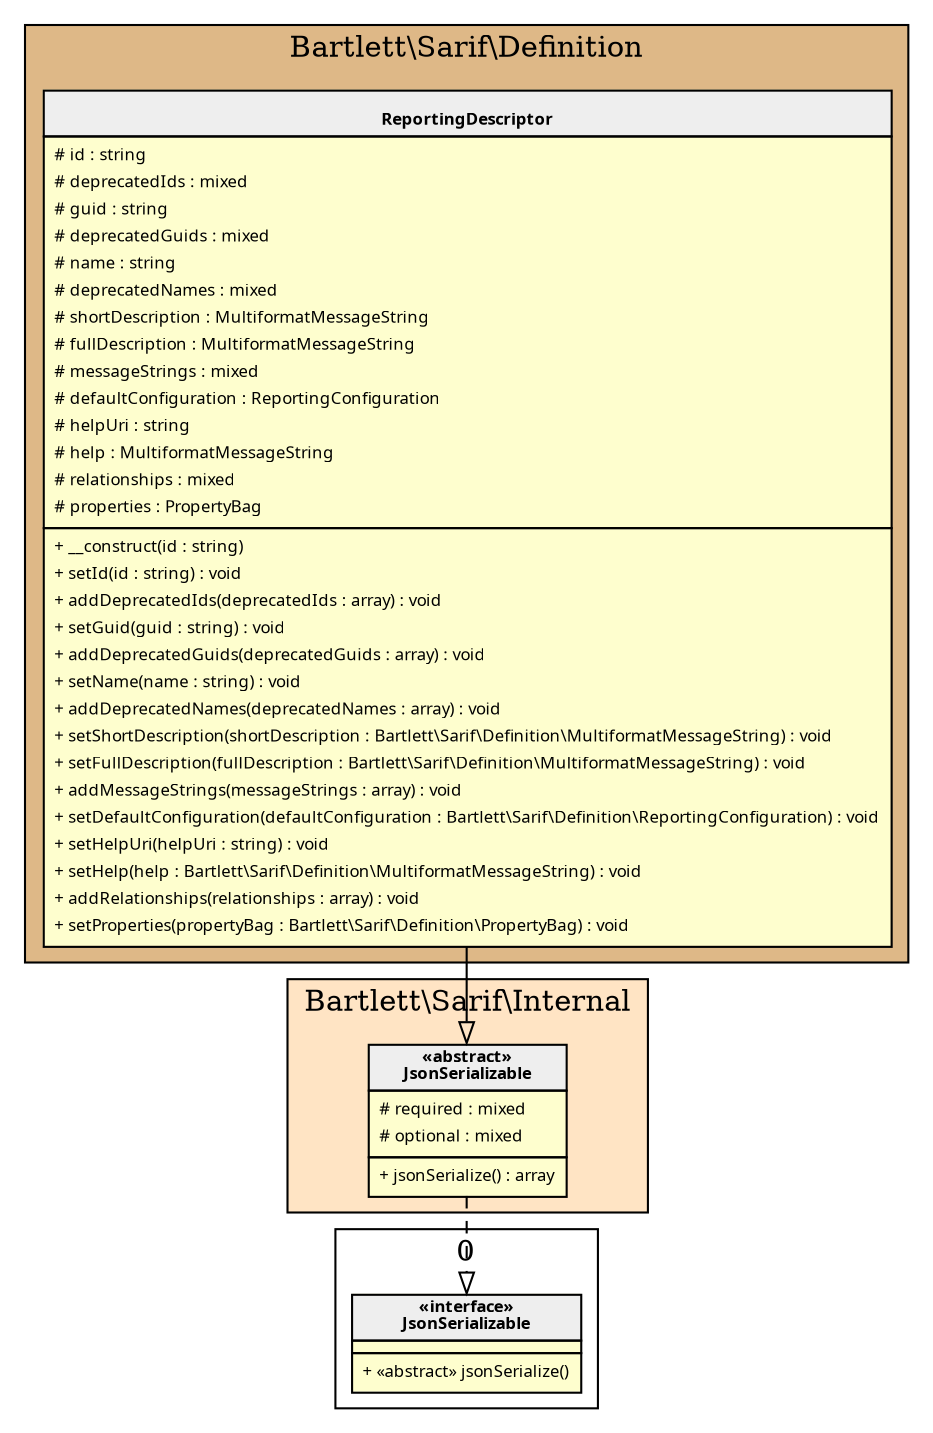 digraph {
  graph [name="G" overlap="false" rankdir="TB" bgcolor="transparent"]
  node [fontname="Verdana" fontsize=8 shape="none" margin=0 fillcolor="#FEFECE" style="filled"]
  edge [fontname="Verdana" fontsize=8]
  subgraph cluster_0 {
    graph [bgcolor="BurlyWood"]
    label = "Bartlett\\Sarif\\Definition"
    "Bartlett\\Sarif\\Definition\\ReportingDescriptor" [shape="none" label=<
<table cellspacing="0" border="0" cellborder="1">
    <tr><td bgcolor="#eeeeee"><b><br/>ReportingDescriptor</b></td></tr>
    <tr><td><table border="0" cellspacing="0" cellpadding="2">
    <tr><td align="left"># id : string</td></tr>
    <tr><td align="left"># deprecatedIds : mixed</td></tr>
    <tr><td align="left"># guid : string</td></tr>
    <tr><td align="left"># deprecatedGuids : mixed</td></tr>
    <tr><td align="left"># name : string</td></tr>
    <tr><td align="left"># deprecatedNames : mixed</td></tr>
    <tr><td align="left"># shortDescription : MultiformatMessageString</td></tr>
    <tr><td align="left"># fullDescription : MultiformatMessageString</td></tr>
    <tr><td align="left"># messageStrings : mixed</td></tr>
    <tr><td align="left"># defaultConfiguration : ReportingConfiguration</td></tr>
    <tr><td align="left"># helpUri : string</td></tr>
    <tr><td align="left"># help : MultiformatMessageString</td></tr>
    <tr><td align="left"># relationships : mixed</td></tr>
    <tr><td align="left"># properties : PropertyBag</td></tr>
</table></td></tr>
    <tr><td><table border="0" cellspacing="0" cellpadding="2">
    <tr><td align="left">+ __construct(id : string)</td></tr>
    <tr><td align="left">+ setId(id : string) : void</td></tr>
    <tr><td align="left">+ addDeprecatedIds(deprecatedIds : array) : void</td></tr>
    <tr><td align="left">+ setGuid(guid : string) : void</td></tr>
    <tr><td align="left">+ addDeprecatedGuids(deprecatedGuids : array) : void</td></tr>
    <tr><td align="left">+ setName(name : string) : void</td></tr>
    <tr><td align="left">+ addDeprecatedNames(deprecatedNames : array) : void</td></tr>
    <tr><td align="left">+ setShortDescription(shortDescription : Bartlett\\Sarif\\Definition\\MultiformatMessageString) : void</td></tr>
    <tr><td align="left">+ setFullDescription(fullDescription : Bartlett\\Sarif\\Definition\\MultiformatMessageString) : void</td></tr>
    <tr><td align="left">+ addMessageStrings(messageStrings : array) : void</td></tr>
    <tr><td align="left">+ setDefaultConfiguration(defaultConfiguration : Bartlett\\Sarif\\Definition\\ReportingConfiguration) : void</td></tr>
    <tr><td align="left">+ setHelpUri(helpUri : string) : void</td></tr>
    <tr><td align="left">+ setHelp(help : Bartlett\\Sarif\\Definition\\MultiformatMessageString) : void</td></tr>
    <tr><td align="left">+ addRelationships(relationships : array) : void</td></tr>
    <tr><td align="left">+ setProperties(propertyBag : Bartlett\\Sarif\\Definition\\PropertyBag) : void</td></tr>
</table></td></tr>
</table>>]
  }
  subgraph cluster_1 {
    graph [bgcolor="Bisque"]
    label = "Bartlett\\Sarif\\Internal"
    "Bartlett\\Sarif\\Internal\\JsonSerializable" [shape="none" label=<
<table cellspacing="0" border="0" cellborder="1">
    <tr><td bgcolor="#eeeeee"><b>«abstract»<br/>JsonSerializable</b></td></tr>
    <tr><td><table border="0" cellspacing="0" cellpadding="2">
    <tr><td align="left"># required : mixed</td></tr>
    <tr><td align="left"># optional : mixed</td></tr>
</table></td></tr>
    <tr><td><table border="0" cellspacing="0" cellpadding="2">
    <tr><td align="left">+ jsonSerialize() : array</td></tr>
</table></td></tr>
</table>>]
  }
  subgraph cluster_2 {
    label = 0
    "JsonSerializable" [shape="none" label=<
<table cellspacing="0" border="0" cellborder="1">
    <tr><td bgcolor="#eeeeee"><b>«interface»<br/>JsonSerializable</b></td></tr>
    <tr><td></td></tr>
    <tr><td><table border="0" cellspacing="0" cellpadding="2">
    <tr><td align="left">+ «abstract» jsonSerialize()</td></tr>
</table></td></tr>
</table>>]
  }
  "Bartlett\\Sarif\\Internal\\JsonSerializable" -> "JsonSerializable" [arrowhead="empty" style="dashed"]
  "Bartlett\\Sarif\\Definition\\ReportingDescriptor" -> "Bartlett\\Sarif\\Internal\\JsonSerializable" [arrowhead="empty" style="filled"]
}
